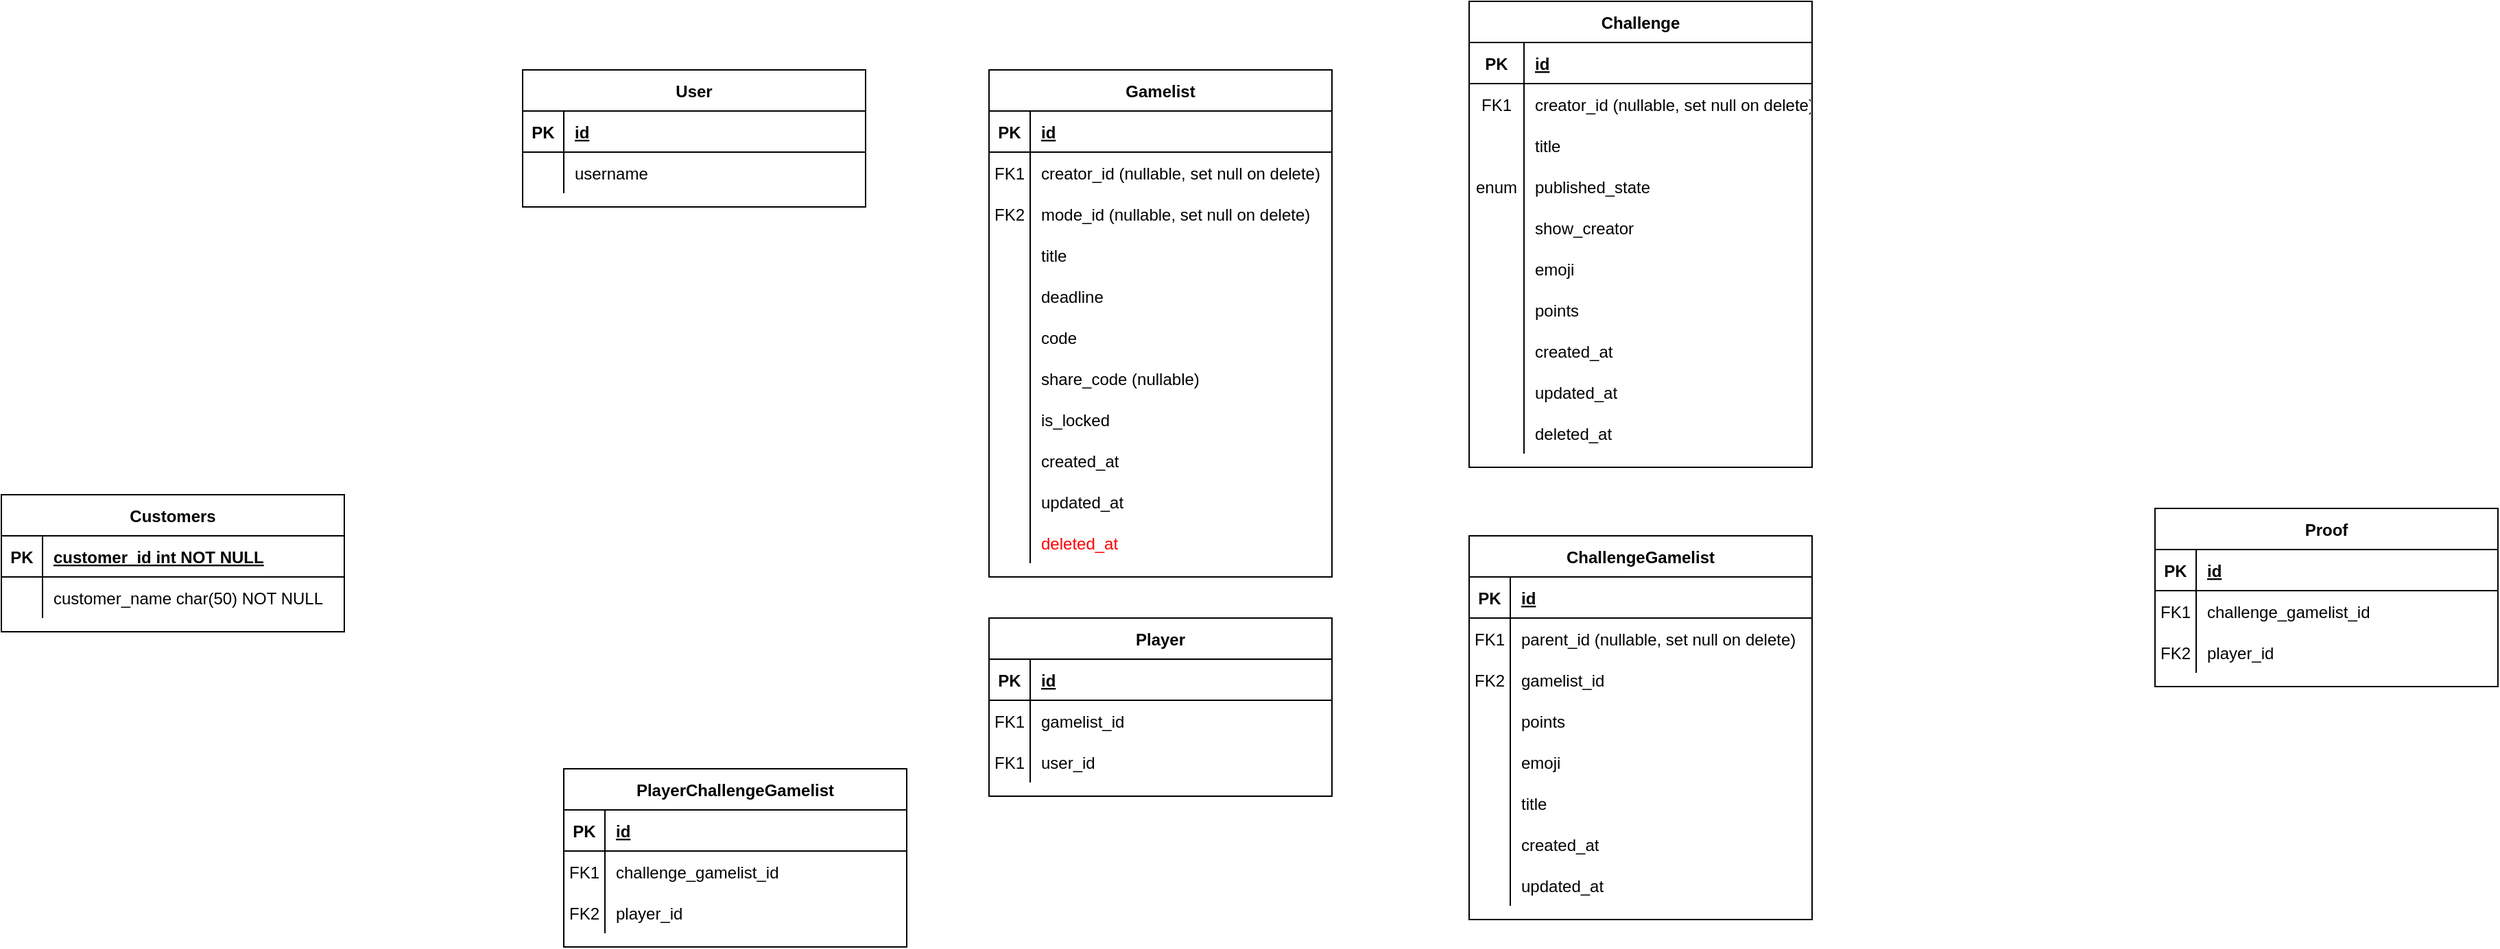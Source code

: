 <mxfile version="15.8.8" type="github">
  <diagram id="R2lEEEUBdFMjLlhIrx00" name="Page-1">
    <mxGraphModel dx="1188" dy="1768" grid="1" gridSize="10" guides="1" tooltips="1" connect="1" arrows="1" fold="1" page="1" pageScale="1" pageWidth="850" pageHeight="1100" math="0" shadow="0" extFonts="Permanent Marker^https://fonts.googleapis.com/css?family=Permanent+Marker">
      <root>
        <mxCell id="0" />
        <mxCell id="1" parent="0" />
        <mxCell id="C-vyLk0tnHw3VtMMgP7b-23" value="Customers" style="shape=table;startSize=30;container=1;collapsible=1;childLayout=tableLayout;fixedRows=1;rowLines=0;fontStyle=1;align=center;resizeLast=1;" parent="1" vertex="1">
          <mxGeometry x="120" y="120" width="250" height="100" as="geometry" />
        </mxCell>
        <mxCell id="C-vyLk0tnHw3VtMMgP7b-24" value="" style="shape=partialRectangle;collapsible=0;dropTarget=0;pointerEvents=0;fillColor=none;points=[[0,0.5],[1,0.5]];portConstraint=eastwest;top=0;left=0;right=0;bottom=1;" parent="C-vyLk0tnHw3VtMMgP7b-23" vertex="1">
          <mxGeometry y="30" width="250" height="30" as="geometry" />
        </mxCell>
        <mxCell id="C-vyLk0tnHw3VtMMgP7b-25" value="PK" style="shape=partialRectangle;overflow=hidden;connectable=0;fillColor=none;top=0;left=0;bottom=0;right=0;fontStyle=1;" parent="C-vyLk0tnHw3VtMMgP7b-24" vertex="1">
          <mxGeometry width="30" height="30" as="geometry" />
        </mxCell>
        <mxCell id="C-vyLk0tnHw3VtMMgP7b-26" value="customer_id int NOT NULL " style="shape=partialRectangle;overflow=hidden;connectable=0;fillColor=none;top=0;left=0;bottom=0;right=0;align=left;spacingLeft=6;fontStyle=5;" parent="C-vyLk0tnHw3VtMMgP7b-24" vertex="1">
          <mxGeometry x="30" width="220" height="30" as="geometry" />
        </mxCell>
        <mxCell id="C-vyLk0tnHw3VtMMgP7b-27" value="" style="shape=partialRectangle;collapsible=0;dropTarget=0;pointerEvents=0;fillColor=none;points=[[0,0.5],[1,0.5]];portConstraint=eastwest;top=0;left=0;right=0;bottom=0;" parent="C-vyLk0tnHw3VtMMgP7b-23" vertex="1">
          <mxGeometry y="60" width="250" height="30" as="geometry" />
        </mxCell>
        <mxCell id="C-vyLk0tnHw3VtMMgP7b-28" value="" style="shape=partialRectangle;overflow=hidden;connectable=0;fillColor=none;top=0;left=0;bottom=0;right=0;" parent="C-vyLk0tnHw3VtMMgP7b-27" vertex="1">
          <mxGeometry width="30" height="30" as="geometry" />
        </mxCell>
        <mxCell id="C-vyLk0tnHw3VtMMgP7b-29" value="customer_name char(50) NOT NULL" style="shape=partialRectangle;overflow=hidden;connectable=0;fillColor=none;top=0;left=0;bottom=0;right=0;align=left;spacingLeft=6;" parent="C-vyLk0tnHw3VtMMgP7b-27" vertex="1">
          <mxGeometry x="30" width="220" height="30" as="geometry" />
        </mxCell>
        <mxCell id="7ugYSr-yB4qxiZ8GTl9r-1" value="User" style="shape=table;startSize=30;container=1;collapsible=1;childLayout=tableLayout;fixedRows=1;rowLines=0;fontStyle=1;align=center;resizeLast=1;" parent="1" vertex="1">
          <mxGeometry x="500" y="-190" width="250" height="100" as="geometry">
            <mxRectangle x="450" y="120" width="70" height="30" as="alternateBounds" />
          </mxGeometry>
        </mxCell>
        <mxCell id="7ugYSr-yB4qxiZ8GTl9r-2" value="" style="shape=partialRectangle;collapsible=0;dropTarget=0;pointerEvents=0;fillColor=none;points=[[0,0.5],[1,0.5]];portConstraint=eastwest;top=0;left=0;right=0;bottom=1;" parent="7ugYSr-yB4qxiZ8GTl9r-1" vertex="1">
          <mxGeometry y="30" width="250" height="30" as="geometry" />
        </mxCell>
        <mxCell id="7ugYSr-yB4qxiZ8GTl9r-3" value="PK" style="shape=partialRectangle;overflow=hidden;connectable=0;fillColor=none;top=0;left=0;bottom=0;right=0;fontStyle=1;" parent="7ugYSr-yB4qxiZ8GTl9r-2" vertex="1">
          <mxGeometry width="30" height="30" as="geometry">
            <mxRectangle width="30" height="30" as="alternateBounds" />
          </mxGeometry>
        </mxCell>
        <mxCell id="7ugYSr-yB4qxiZ8GTl9r-4" value="id" style="shape=partialRectangle;overflow=hidden;connectable=0;fillColor=none;top=0;left=0;bottom=0;right=0;align=left;spacingLeft=6;fontStyle=5;" parent="7ugYSr-yB4qxiZ8GTl9r-2" vertex="1">
          <mxGeometry x="30" width="220" height="30" as="geometry">
            <mxRectangle width="220" height="30" as="alternateBounds" />
          </mxGeometry>
        </mxCell>
        <mxCell id="7ugYSr-yB4qxiZ8GTl9r-8" value="" style="shape=partialRectangle;collapsible=0;dropTarget=0;pointerEvents=0;fillColor=none;points=[[0,0.5],[1,0.5]];portConstraint=eastwest;top=0;left=0;right=0;bottom=0;" parent="7ugYSr-yB4qxiZ8GTl9r-1" vertex="1">
          <mxGeometry y="60" width="250" height="30" as="geometry" />
        </mxCell>
        <mxCell id="7ugYSr-yB4qxiZ8GTl9r-9" value="" style="shape=partialRectangle;overflow=hidden;connectable=0;fillColor=none;top=0;left=0;bottom=0;right=0;" parent="7ugYSr-yB4qxiZ8GTl9r-8" vertex="1">
          <mxGeometry width="30" height="30" as="geometry">
            <mxRectangle width="30" height="30" as="alternateBounds" />
          </mxGeometry>
        </mxCell>
        <mxCell id="7ugYSr-yB4qxiZ8GTl9r-10" value="username" style="shape=partialRectangle;overflow=hidden;connectable=0;fillColor=none;top=0;left=0;bottom=0;right=0;align=left;spacingLeft=6;" parent="7ugYSr-yB4qxiZ8GTl9r-8" vertex="1">
          <mxGeometry x="30" width="220" height="30" as="geometry">
            <mxRectangle width="220" height="30" as="alternateBounds" />
          </mxGeometry>
        </mxCell>
        <mxCell id="7ugYSr-yB4qxiZ8GTl9r-22" value="Gamelist" style="shape=table;startSize=30;container=1;collapsible=1;childLayout=tableLayout;fixedRows=1;rowLines=0;fontStyle=1;align=center;resizeLast=1;" parent="1" vertex="1">
          <mxGeometry x="840" y="-190" width="250" height="370" as="geometry">
            <mxRectangle x="450" y="120" width="70" height="30" as="alternateBounds" />
          </mxGeometry>
        </mxCell>
        <mxCell id="7ugYSr-yB4qxiZ8GTl9r-23" value="" style="shape=partialRectangle;collapsible=0;dropTarget=0;pointerEvents=0;fillColor=none;points=[[0,0.5],[1,0.5]];portConstraint=eastwest;top=0;left=0;right=0;bottom=1;" parent="7ugYSr-yB4qxiZ8GTl9r-22" vertex="1">
          <mxGeometry y="30" width="250" height="30" as="geometry" />
        </mxCell>
        <mxCell id="7ugYSr-yB4qxiZ8GTl9r-24" value="PK" style="shape=partialRectangle;overflow=hidden;connectable=0;fillColor=none;top=0;left=0;bottom=0;right=0;fontStyle=1;" parent="7ugYSr-yB4qxiZ8GTl9r-23" vertex="1">
          <mxGeometry width="30" height="30" as="geometry">
            <mxRectangle width="30" height="30" as="alternateBounds" />
          </mxGeometry>
        </mxCell>
        <mxCell id="7ugYSr-yB4qxiZ8GTl9r-25" value="id" style="shape=partialRectangle;overflow=hidden;connectable=0;fillColor=none;top=0;left=0;bottom=0;right=0;align=left;spacingLeft=6;fontStyle=5;" parent="7ugYSr-yB4qxiZ8GTl9r-23" vertex="1">
          <mxGeometry x="30" width="220" height="30" as="geometry">
            <mxRectangle width="220" height="30" as="alternateBounds" />
          </mxGeometry>
        </mxCell>
        <mxCell id="7ugYSr-yB4qxiZ8GTl9r-26" value="" style="shape=partialRectangle;collapsible=0;dropTarget=0;pointerEvents=0;fillColor=none;points=[[0,0.5],[1,0.5]];portConstraint=eastwest;top=0;left=0;right=0;bottom=0;" parent="7ugYSr-yB4qxiZ8GTl9r-22" vertex="1">
          <mxGeometry y="60" width="250" height="30" as="geometry" />
        </mxCell>
        <mxCell id="7ugYSr-yB4qxiZ8GTl9r-27" value="FK1" style="shape=partialRectangle;overflow=hidden;connectable=0;fillColor=none;top=0;left=0;bottom=0;right=0;" parent="7ugYSr-yB4qxiZ8GTl9r-26" vertex="1">
          <mxGeometry width="30" height="30" as="geometry">
            <mxRectangle width="30" height="30" as="alternateBounds" />
          </mxGeometry>
        </mxCell>
        <mxCell id="7ugYSr-yB4qxiZ8GTl9r-28" value="creator_id (nullable, set null on delete)" style="shape=partialRectangle;overflow=hidden;connectable=0;fillColor=none;top=0;left=0;bottom=0;right=0;align=left;spacingLeft=6;" parent="7ugYSr-yB4qxiZ8GTl9r-26" vertex="1">
          <mxGeometry x="30" width="220" height="30" as="geometry">
            <mxRectangle width="220" height="30" as="alternateBounds" />
          </mxGeometry>
        </mxCell>
        <mxCell id="GcVf5PSaUhdyvAQDjVBE-1" value="" style="shape=partialRectangle;collapsible=0;dropTarget=0;pointerEvents=0;fillColor=none;points=[[0,0.5],[1,0.5]];portConstraint=eastwest;top=0;left=0;right=0;bottom=0;" parent="7ugYSr-yB4qxiZ8GTl9r-22" vertex="1">
          <mxGeometry y="90" width="250" height="30" as="geometry" />
        </mxCell>
        <mxCell id="GcVf5PSaUhdyvAQDjVBE-2" value="FK2" style="shape=partialRectangle;overflow=hidden;connectable=0;fillColor=none;top=0;left=0;bottom=0;right=0;" parent="GcVf5PSaUhdyvAQDjVBE-1" vertex="1">
          <mxGeometry width="30" height="30" as="geometry">
            <mxRectangle width="30" height="30" as="alternateBounds" />
          </mxGeometry>
        </mxCell>
        <mxCell id="GcVf5PSaUhdyvAQDjVBE-3" value="mode_id (nullable, set null on delete)" style="shape=partialRectangle;overflow=hidden;connectable=0;fillColor=none;top=0;left=0;bottom=0;right=0;align=left;spacingLeft=6;" parent="GcVf5PSaUhdyvAQDjVBE-1" vertex="1">
          <mxGeometry x="30" width="220" height="30" as="geometry">
            <mxRectangle width="220" height="30" as="alternateBounds" />
          </mxGeometry>
        </mxCell>
        <mxCell id="GcVf5PSaUhdyvAQDjVBE-4" value="" style="shape=partialRectangle;collapsible=0;dropTarget=0;pointerEvents=0;fillColor=none;points=[[0,0.5],[1,0.5]];portConstraint=eastwest;top=0;left=0;right=0;bottom=0;" parent="7ugYSr-yB4qxiZ8GTl9r-22" vertex="1">
          <mxGeometry y="120" width="250" height="30" as="geometry" />
        </mxCell>
        <mxCell id="GcVf5PSaUhdyvAQDjVBE-5" value="" style="shape=partialRectangle;overflow=hidden;connectable=0;fillColor=none;top=0;left=0;bottom=0;right=0;" parent="GcVf5PSaUhdyvAQDjVBE-4" vertex="1">
          <mxGeometry width="30" height="30" as="geometry">
            <mxRectangle width="30" height="30" as="alternateBounds" />
          </mxGeometry>
        </mxCell>
        <mxCell id="GcVf5PSaUhdyvAQDjVBE-6" value="title" style="shape=partialRectangle;overflow=hidden;connectable=0;fillColor=none;top=0;left=0;bottom=0;right=0;align=left;spacingLeft=6;" parent="GcVf5PSaUhdyvAQDjVBE-4" vertex="1">
          <mxGeometry x="30" width="220" height="30" as="geometry">
            <mxRectangle width="220" height="30" as="alternateBounds" />
          </mxGeometry>
        </mxCell>
        <mxCell id="GcVf5PSaUhdyvAQDjVBE-7" value="" style="shape=partialRectangle;collapsible=0;dropTarget=0;pointerEvents=0;fillColor=none;points=[[0,0.5],[1,0.5]];portConstraint=eastwest;top=0;left=0;right=0;bottom=0;" parent="7ugYSr-yB4qxiZ8GTl9r-22" vertex="1">
          <mxGeometry y="150" width="250" height="30" as="geometry" />
        </mxCell>
        <mxCell id="GcVf5PSaUhdyvAQDjVBE-8" value="" style="shape=partialRectangle;overflow=hidden;connectable=0;fillColor=none;top=0;left=0;bottom=0;right=0;" parent="GcVf5PSaUhdyvAQDjVBE-7" vertex="1">
          <mxGeometry width="30" height="30" as="geometry">
            <mxRectangle width="30" height="30" as="alternateBounds" />
          </mxGeometry>
        </mxCell>
        <mxCell id="GcVf5PSaUhdyvAQDjVBE-9" value="deadline" style="shape=partialRectangle;overflow=hidden;connectable=0;fillColor=none;top=0;left=0;bottom=0;right=0;align=left;spacingLeft=6;" parent="GcVf5PSaUhdyvAQDjVBE-7" vertex="1">
          <mxGeometry x="30" width="220" height="30" as="geometry">
            <mxRectangle width="220" height="30" as="alternateBounds" />
          </mxGeometry>
        </mxCell>
        <mxCell id="GcVf5PSaUhdyvAQDjVBE-10" value="" style="shape=partialRectangle;collapsible=0;dropTarget=0;pointerEvents=0;fillColor=none;points=[[0,0.5],[1,0.5]];portConstraint=eastwest;top=0;left=0;right=0;bottom=0;" parent="7ugYSr-yB4qxiZ8GTl9r-22" vertex="1">
          <mxGeometry y="180" width="250" height="30" as="geometry" />
        </mxCell>
        <mxCell id="GcVf5PSaUhdyvAQDjVBE-11" value="" style="shape=partialRectangle;overflow=hidden;connectable=0;fillColor=none;top=0;left=0;bottom=0;right=0;" parent="GcVf5PSaUhdyvAQDjVBE-10" vertex="1">
          <mxGeometry width="30" height="30" as="geometry">
            <mxRectangle width="30" height="30" as="alternateBounds" />
          </mxGeometry>
        </mxCell>
        <mxCell id="GcVf5PSaUhdyvAQDjVBE-12" value="code" style="shape=partialRectangle;overflow=hidden;connectable=0;fillColor=none;top=0;left=0;bottom=0;right=0;align=left;spacingLeft=6;" parent="GcVf5PSaUhdyvAQDjVBE-10" vertex="1">
          <mxGeometry x="30" width="220" height="30" as="geometry">
            <mxRectangle width="220" height="30" as="alternateBounds" />
          </mxGeometry>
        </mxCell>
        <mxCell id="GcVf5PSaUhdyvAQDjVBE-13" value="" style="shape=partialRectangle;collapsible=0;dropTarget=0;pointerEvents=0;fillColor=none;points=[[0,0.5],[1,0.5]];portConstraint=eastwest;top=0;left=0;right=0;bottom=0;" parent="7ugYSr-yB4qxiZ8GTl9r-22" vertex="1">
          <mxGeometry y="210" width="250" height="30" as="geometry" />
        </mxCell>
        <mxCell id="GcVf5PSaUhdyvAQDjVBE-14" value="" style="shape=partialRectangle;overflow=hidden;connectable=0;fillColor=none;top=0;left=0;bottom=0;right=0;" parent="GcVf5PSaUhdyvAQDjVBE-13" vertex="1">
          <mxGeometry width="30" height="30" as="geometry">
            <mxRectangle width="30" height="30" as="alternateBounds" />
          </mxGeometry>
        </mxCell>
        <mxCell id="GcVf5PSaUhdyvAQDjVBE-15" value="share_code (nullable)" style="shape=partialRectangle;overflow=hidden;connectable=0;fillColor=none;top=0;left=0;bottom=0;right=0;align=left;spacingLeft=6;" parent="GcVf5PSaUhdyvAQDjVBE-13" vertex="1">
          <mxGeometry x="30" width="220" height="30" as="geometry">
            <mxRectangle width="220" height="30" as="alternateBounds" />
          </mxGeometry>
        </mxCell>
        <mxCell id="GcVf5PSaUhdyvAQDjVBE-16" value="" style="shape=partialRectangle;collapsible=0;dropTarget=0;pointerEvents=0;fillColor=none;points=[[0,0.5],[1,0.5]];portConstraint=eastwest;top=0;left=0;right=0;bottom=0;" parent="7ugYSr-yB4qxiZ8GTl9r-22" vertex="1">
          <mxGeometry y="240" width="250" height="30" as="geometry" />
        </mxCell>
        <mxCell id="GcVf5PSaUhdyvAQDjVBE-17" value="" style="shape=partialRectangle;overflow=hidden;connectable=0;fillColor=none;top=0;left=0;bottom=0;right=0;" parent="GcVf5PSaUhdyvAQDjVBE-16" vertex="1">
          <mxGeometry width="30" height="30" as="geometry">
            <mxRectangle width="30" height="30" as="alternateBounds" />
          </mxGeometry>
        </mxCell>
        <mxCell id="GcVf5PSaUhdyvAQDjVBE-18" value="is_locked" style="shape=partialRectangle;overflow=hidden;connectable=0;fillColor=none;top=0;left=0;bottom=0;right=0;align=left;spacingLeft=6;" parent="GcVf5PSaUhdyvAQDjVBE-16" vertex="1">
          <mxGeometry x="30" width="220" height="30" as="geometry">
            <mxRectangle width="220" height="30" as="alternateBounds" />
          </mxGeometry>
        </mxCell>
        <mxCell id="GcVf5PSaUhdyvAQDjVBE-19" value="" style="shape=partialRectangle;collapsible=0;dropTarget=0;pointerEvents=0;fillColor=none;points=[[0,0.5],[1,0.5]];portConstraint=eastwest;top=0;left=0;right=0;bottom=0;" parent="7ugYSr-yB4qxiZ8GTl9r-22" vertex="1">
          <mxGeometry y="270" width="250" height="30" as="geometry" />
        </mxCell>
        <mxCell id="GcVf5PSaUhdyvAQDjVBE-20" value="" style="shape=partialRectangle;overflow=hidden;connectable=0;fillColor=none;top=0;left=0;bottom=0;right=0;" parent="GcVf5PSaUhdyvAQDjVBE-19" vertex="1">
          <mxGeometry width="30" height="30" as="geometry">
            <mxRectangle width="30" height="30" as="alternateBounds" />
          </mxGeometry>
        </mxCell>
        <mxCell id="GcVf5PSaUhdyvAQDjVBE-21" value="created_at" style="shape=partialRectangle;overflow=hidden;connectable=0;fillColor=none;top=0;left=0;bottom=0;right=0;align=left;spacingLeft=6;" parent="GcVf5PSaUhdyvAQDjVBE-19" vertex="1">
          <mxGeometry x="30" width="220" height="30" as="geometry">
            <mxRectangle width="220" height="30" as="alternateBounds" />
          </mxGeometry>
        </mxCell>
        <mxCell id="GcVf5PSaUhdyvAQDjVBE-22" value="" style="shape=partialRectangle;collapsible=0;dropTarget=0;pointerEvents=0;fillColor=none;points=[[0,0.5],[1,0.5]];portConstraint=eastwest;top=0;left=0;right=0;bottom=0;" parent="7ugYSr-yB4qxiZ8GTl9r-22" vertex="1">
          <mxGeometry y="300" width="250" height="30" as="geometry" />
        </mxCell>
        <mxCell id="GcVf5PSaUhdyvAQDjVBE-23" value="" style="shape=partialRectangle;overflow=hidden;connectable=0;fillColor=none;top=0;left=0;bottom=0;right=0;" parent="GcVf5PSaUhdyvAQDjVBE-22" vertex="1">
          <mxGeometry width="30" height="30" as="geometry">
            <mxRectangle width="30" height="30" as="alternateBounds" />
          </mxGeometry>
        </mxCell>
        <mxCell id="GcVf5PSaUhdyvAQDjVBE-24" value="updated_at" style="shape=partialRectangle;overflow=hidden;connectable=0;fillColor=none;top=0;left=0;bottom=0;right=0;align=left;spacingLeft=6;" parent="GcVf5PSaUhdyvAQDjVBE-22" vertex="1">
          <mxGeometry x="30" width="220" height="30" as="geometry">
            <mxRectangle width="220" height="30" as="alternateBounds" />
          </mxGeometry>
        </mxCell>
        <mxCell id="GcVf5PSaUhdyvAQDjVBE-25" value="" style="shape=partialRectangle;collapsible=0;dropTarget=0;pointerEvents=0;fillColor=none;points=[[0,0.5],[1,0.5]];portConstraint=eastwest;top=0;left=0;right=0;bottom=0;" parent="7ugYSr-yB4qxiZ8GTl9r-22" vertex="1">
          <mxGeometry y="330" width="250" height="30" as="geometry" />
        </mxCell>
        <mxCell id="GcVf5PSaUhdyvAQDjVBE-26" value="" style="shape=partialRectangle;overflow=hidden;connectable=0;fillColor=none;top=0;left=0;bottom=0;right=0;" parent="GcVf5PSaUhdyvAQDjVBE-25" vertex="1">
          <mxGeometry width="30" height="30" as="geometry">
            <mxRectangle width="30" height="30" as="alternateBounds" />
          </mxGeometry>
        </mxCell>
        <mxCell id="GcVf5PSaUhdyvAQDjVBE-27" value="deleted_at" style="shape=partialRectangle;overflow=hidden;connectable=0;fillColor=none;top=0;left=0;bottom=0;right=0;align=left;spacingLeft=6;fontColor=#FF0000;" parent="GcVf5PSaUhdyvAQDjVBE-25" vertex="1">
          <mxGeometry x="30" width="220" height="30" as="geometry">
            <mxRectangle width="220" height="30" as="alternateBounds" />
          </mxGeometry>
        </mxCell>
        <mxCell id="7ugYSr-yB4qxiZ8GTl9r-29" value="Player" style="shape=table;startSize=30;container=1;collapsible=1;childLayout=tableLayout;fixedRows=1;rowLines=0;fontStyle=1;align=center;resizeLast=1;" parent="1" vertex="1">
          <mxGeometry x="840" y="210" width="250" height="130" as="geometry">
            <mxRectangle x="450" y="120" width="70" height="30" as="alternateBounds" />
          </mxGeometry>
        </mxCell>
        <mxCell id="7ugYSr-yB4qxiZ8GTl9r-30" value="" style="shape=partialRectangle;collapsible=0;dropTarget=0;pointerEvents=0;fillColor=none;points=[[0,0.5],[1,0.5]];portConstraint=eastwest;top=0;left=0;right=0;bottom=1;" parent="7ugYSr-yB4qxiZ8GTl9r-29" vertex="1">
          <mxGeometry y="30" width="250" height="30" as="geometry" />
        </mxCell>
        <mxCell id="7ugYSr-yB4qxiZ8GTl9r-31" value="PK" style="shape=partialRectangle;overflow=hidden;connectable=0;fillColor=none;top=0;left=0;bottom=0;right=0;fontStyle=1;" parent="7ugYSr-yB4qxiZ8GTl9r-30" vertex="1">
          <mxGeometry width="30" height="30" as="geometry">
            <mxRectangle width="30" height="30" as="alternateBounds" />
          </mxGeometry>
        </mxCell>
        <mxCell id="7ugYSr-yB4qxiZ8GTl9r-32" value="id" style="shape=partialRectangle;overflow=hidden;connectable=0;fillColor=none;top=0;left=0;bottom=0;right=0;align=left;spacingLeft=6;fontStyle=5;" parent="7ugYSr-yB4qxiZ8GTl9r-30" vertex="1">
          <mxGeometry x="30" width="220" height="30" as="geometry">
            <mxRectangle width="220" height="30" as="alternateBounds" />
          </mxGeometry>
        </mxCell>
        <mxCell id="7ugYSr-yB4qxiZ8GTl9r-42" value="" style="shape=partialRectangle;collapsible=0;dropTarget=0;pointerEvents=0;fillColor=none;points=[[0,0.5],[1,0.5]];portConstraint=eastwest;top=0;left=0;right=0;bottom=0;" parent="7ugYSr-yB4qxiZ8GTl9r-29" vertex="1">
          <mxGeometry y="60" width="250" height="30" as="geometry" />
        </mxCell>
        <mxCell id="7ugYSr-yB4qxiZ8GTl9r-43" value="FK1" style="shape=partialRectangle;overflow=hidden;connectable=0;fillColor=none;top=0;left=0;bottom=0;right=0;" parent="7ugYSr-yB4qxiZ8GTl9r-42" vertex="1">
          <mxGeometry width="30" height="30" as="geometry">
            <mxRectangle width="30" height="30" as="alternateBounds" />
          </mxGeometry>
        </mxCell>
        <mxCell id="7ugYSr-yB4qxiZ8GTl9r-44" value="gamelist_id" style="shape=partialRectangle;overflow=hidden;connectable=0;fillColor=none;top=0;left=0;bottom=0;right=0;align=left;spacingLeft=6;" parent="7ugYSr-yB4qxiZ8GTl9r-42" vertex="1">
          <mxGeometry x="30" width="220" height="30" as="geometry">
            <mxRectangle width="220" height="30" as="alternateBounds" />
          </mxGeometry>
        </mxCell>
        <mxCell id="7ugYSr-yB4qxiZ8GTl9r-33" value="" style="shape=partialRectangle;collapsible=0;dropTarget=0;pointerEvents=0;fillColor=none;points=[[0,0.5],[1,0.5]];portConstraint=eastwest;top=0;left=0;right=0;bottom=0;" parent="7ugYSr-yB4qxiZ8GTl9r-29" vertex="1">
          <mxGeometry y="90" width="250" height="30" as="geometry" />
        </mxCell>
        <mxCell id="7ugYSr-yB4qxiZ8GTl9r-34" value="FK1" style="shape=partialRectangle;overflow=hidden;connectable=0;fillColor=none;top=0;left=0;bottom=0;right=0;" parent="7ugYSr-yB4qxiZ8GTl9r-33" vertex="1">
          <mxGeometry width="30" height="30" as="geometry">
            <mxRectangle width="30" height="30" as="alternateBounds" />
          </mxGeometry>
        </mxCell>
        <mxCell id="7ugYSr-yB4qxiZ8GTl9r-35" value="user_id" style="shape=partialRectangle;overflow=hidden;connectable=0;fillColor=none;top=0;left=0;bottom=0;right=0;align=left;spacingLeft=6;" parent="7ugYSr-yB4qxiZ8GTl9r-33" vertex="1">
          <mxGeometry x="30" width="220" height="30" as="geometry">
            <mxRectangle width="220" height="30" as="alternateBounds" />
          </mxGeometry>
        </mxCell>
        <mxCell id="7ugYSr-yB4qxiZ8GTl9r-50" value="Challenge" style="shape=table;startSize=30;container=1;collapsible=1;childLayout=tableLayout;fixedRows=1;rowLines=0;fontStyle=1;align=center;resizeLast=1;" parent="1" vertex="1">
          <mxGeometry x="1190" y="-240" width="250" height="340" as="geometry">
            <mxRectangle x="450" y="120" width="70" height="30" as="alternateBounds" />
          </mxGeometry>
        </mxCell>
        <mxCell id="7ugYSr-yB4qxiZ8GTl9r-51" value="" style="shape=partialRectangle;collapsible=0;dropTarget=0;pointerEvents=0;fillColor=none;points=[[0,0.5],[1,0.5]];portConstraint=eastwest;top=0;left=0;right=0;bottom=1;" parent="7ugYSr-yB4qxiZ8GTl9r-50" vertex="1">
          <mxGeometry y="30" width="250" height="30" as="geometry" />
        </mxCell>
        <mxCell id="7ugYSr-yB4qxiZ8GTl9r-52" value="PK" style="shape=partialRectangle;overflow=hidden;connectable=0;fillColor=none;top=0;left=0;bottom=0;right=0;fontStyle=1;" parent="7ugYSr-yB4qxiZ8GTl9r-51" vertex="1">
          <mxGeometry width="40" height="30" as="geometry">
            <mxRectangle width="40" height="30" as="alternateBounds" />
          </mxGeometry>
        </mxCell>
        <mxCell id="7ugYSr-yB4qxiZ8GTl9r-53" value="id" style="shape=partialRectangle;overflow=hidden;connectable=0;fillColor=none;top=0;left=0;bottom=0;right=0;align=left;spacingLeft=6;fontStyle=5;" parent="7ugYSr-yB4qxiZ8GTl9r-51" vertex="1">
          <mxGeometry x="40" width="210" height="30" as="geometry">
            <mxRectangle width="210" height="30" as="alternateBounds" />
          </mxGeometry>
        </mxCell>
        <mxCell id="7ugYSr-yB4qxiZ8GTl9r-57" value="" style="shape=partialRectangle;collapsible=0;dropTarget=0;pointerEvents=0;fillColor=none;points=[[0,0.5],[1,0.5]];portConstraint=eastwest;top=0;left=0;right=0;bottom=0;" parent="7ugYSr-yB4qxiZ8GTl9r-50" vertex="1">
          <mxGeometry y="60" width="250" height="30" as="geometry" />
        </mxCell>
        <mxCell id="7ugYSr-yB4qxiZ8GTl9r-58" value="FK1" style="shape=partialRectangle;overflow=hidden;connectable=0;fillColor=none;top=0;left=0;bottom=0;right=0;" parent="7ugYSr-yB4qxiZ8GTl9r-57" vertex="1">
          <mxGeometry width="40" height="30" as="geometry">
            <mxRectangle width="40" height="30" as="alternateBounds" />
          </mxGeometry>
        </mxCell>
        <mxCell id="7ugYSr-yB4qxiZ8GTl9r-59" value="creator_id (nullable, set null on delete)" style="shape=partialRectangle;overflow=hidden;connectable=0;fillColor=none;top=0;left=0;bottom=0;right=0;align=left;spacingLeft=6;" parent="7ugYSr-yB4qxiZ8GTl9r-57" vertex="1">
          <mxGeometry x="40" width="210" height="30" as="geometry">
            <mxRectangle width="210" height="30" as="alternateBounds" />
          </mxGeometry>
        </mxCell>
        <mxCell id="e6Uy5I-xgQYXc0s390OT-3" value="" style="shape=partialRectangle;collapsible=0;dropTarget=0;pointerEvents=0;fillColor=none;points=[[0,0.5],[1,0.5]];portConstraint=eastwest;top=0;left=0;right=0;bottom=0;" vertex="1" parent="7ugYSr-yB4qxiZ8GTl9r-50">
          <mxGeometry y="90" width="250" height="30" as="geometry" />
        </mxCell>
        <mxCell id="e6Uy5I-xgQYXc0s390OT-4" value="" style="shape=partialRectangle;overflow=hidden;connectable=0;fillColor=none;top=0;left=0;bottom=0;right=0;" vertex="1" parent="e6Uy5I-xgQYXc0s390OT-3">
          <mxGeometry width="40" height="30" as="geometry">
            <mxRectangle width="40" height="30" as="alternateBounds" />
          </mxGeometry>
        </mxCell>
        <mxCell id="e6Uy5I-xgQYXc0s390OT-5" value="title" style="shape=partialRectangle;overflow=hidden;connectable=0;fillColor=none;top=0;left=0;bottom=0;right=0;align=left;spacingLeft=6;" vertex="1" parent="e6Uy5I-xgQYXc0s390OT-3">
          <mxGeometry x="40" width="210" height="30" as="geometry">
            <mxRectangle width="210" height="30" as="alternateBounds" />
          </mxGeometry>
        </mxCell>
        <mxCell id="e6Uy5I-xgQYXc0s390OT-7" value="" style="shape=partialRectangle;collapsible=0;dropTarget=0;pointerEvents=0;fillColor=none;points=[[0,0.5],[1,0.5]];portConstraint=eastwest;top=0;left=0;right=0;bottom=0;" vertex="1" parent="7ugYSr-yB4qxiZ8GTl9r-50">
          <mxGeometry y="120" width="250" height="30" as="geometry" />
        </mxCell>
        <mxCell id="e6Uy5I-xgQYXc0s390OT-8" value="enum" style="shape=partialRectangle;overflow=hidden;connectable=0;fillColor=none;top=0;left=0;bottom=0;right=0;" vertex="1" parent="e6Uy5I-xgQYXc0s390OT-7">
          <mxGeometry width="40" height="30" as="geometry">
            <mxRectangle width="40" height="30" as="alternateBounds" />
          </mxGeometry>
        </mxCell>
        <mxCell id="e6Uy5I-xgQYXc0s390OT-9" value="published_state" style="shape=partialRectangle;overflow=hidden;connectable=0;fillColor=none;top=0;left=0;bottom=0;right=0;align=left;spacingLeft=6;" vertex="1" parent="e6Uy5I-xgQYXc0s390OT-7">
          <mxGeometry x="40" width="210" height="30" as="geometry">
            <mxRectangle width="210" height="30" as="alternateBounds" />
          </mxGeometry>
        </mxCell>
        <mxCell id="e6Uy5I-xgQYXc0s390OT-10" value="" style="shape=partialRectangle;collapsible=0;dropTarget=0;pointerEvents=0;fillColor=none;points=[[0,0.5],[1,0.5]];portConstraint=eastwest;top=0;left=0;right=0;bottom=0;" vertex="1" parent="7ugYSr-yB4qxiZ8GTl9r-50">
          <mxGeometry y="150" width="250" height="30" as="geometry" />
        </mxCell>
        <mxCell id="e6Uy5I-xgQYXc0s390OT-11" value="" style="shape=partialRectangle;overflow=hidden;connectable=0;fillColor=none;top=0;left=0;bottom=0;right=0;" vertex="1" parent="e6Uy5I-xgQYXc0s390OT-10">
          <mxGeometry width="40" height="30" as="geometry">
            <mxRectangle width="40" height="30" as="alternateBounds" />
          </mxGeometry>
        </mxCell>
        <mxCell id="e6Uy5I-xgQYXc0s390OT-12" value="show_creator" style="shape=partialRectangle;overflow=hidden;connectable=0;fillColor=none;top=0;left=0;bottom=0;right=0;align=left;spacingLeft=6;" vertex="1" parent="e6Uy5I-xgQYXc0s390OT-10">
          <mxGeometry x="40" width="210" height="30" as="geometry">
            <mxRectangle width="210" height="30" as="alternateBounds" />
          </mxGeometry>
        </mxCell>
        <mxCell id="e6Uy5I-xgQYXc0s390OT-13" value="" style="shape=partialRectangle;collapsible=0;dropTarget=0;pointerEvents=0;fillColor=none;points=[[0,0.5],[1,0.5]];portConstraint=eastwest;top=0;left=0;right=0;bottom=0;" vertex="1" parent="7ugYSr-yB4qxiZ8GTl9r-50">
          <mxGeometry y="180" width="250" height="30" as="geometry" />
        </mxCell>
        <mxCell id="e6Uy5I-xgQYXc0s390OT-14" value="" style="shape=partialRectangle;overflow=hidden;connectable=0;fillColor=none;top=0;left=0;bottom=0;right=0;" vertex="1" parent="e6Uy5I-xgQYXc0s390OT-13">
          <mxGeometry width="40" height="30" as="geometry">
            <mxRectangle width="40" height="30" as="alternateBounds" />
          </mxGeometry>
        </mxCell>
        <mxCell id="e6Uy5I-xgQYXc0s390OT-15" value="emoji" style="shape=partialRectangle;overflow=hidden;connectable=0;fillColor=none;top=0;left=0;bottom=0;right=0;align=left;spacingLeft=6;" vertex="1" parent="e6Uy5I-xgQYXc0s390OT-13">
          <mxGeometry x="40" width="210" height="30" as="geometry">
            <mxRectangle width="210" height="30" as="alternateBounds" />
          </mxGeometry>
        </mxCell>
        <mxCell id="e6Uy5I-xgQYXc0s390OT-16" value="" style="shape=partialRectangle;collapsible=0;dropTarget=0;pointerEvents=0;fillColor=none;points=[[0,0.5],[1,0.5]];portConstraint=eastwest;top=0;left=0;right=0;bottom=0;" vertex="1" parent="7ugYSr-yB4qxiZ8GTl9r-50">
          <mxGeometry y="210" width="250" height="30" as="geometry" />
        </mxCell>
        <mxCell id="e6Uy5I-xgQYXc0s390OT-17" value="" style="shape=partialRectangle;overflow=hidden;connectable=0;fillColor=none;top=0;left=0;bottom=0;right=0;" vertex="1" parent="e6Uy5I-xgQYXc0s390OT-16">
          <mxGeometry width="40" height="30" as="geometry">
            <mxRectangle width="40" height="30" as="alternateBounds" />
          </mxGeometry>
        </mxCell>
        <mxCell id="e6Uy5I-xgQYXc0s390OT-18" value="points" style="shape=partialRectangle;overflow=hidden;connectable=0;fillColor=none;top=0;left=0;bottom=0;right=0;align=left;spacingLeft=6;" vertex="1" parent="e6Uy5I-xgQYXc0s390OT-16">
          <mxGeometry x="40" width="210" height="30" as="geometry">
            <mxRectangle width="210" height="30" as="alternateBounds" />
          </mxGeometry>
        </mxCell>
        <mxCell id="e6Uy5I-xgQYXc0s390OT-19" value="" style="shape=partialRectangle;collapsible=0;dropTarget=0;pointerEvents=0;fillColor=none;points=[[0,0.5],[1,0.5]];portConstraint=eastwest;top=0;left=0;right=0;bottom=0;" vertex="1" parent="7ugYSr-yB4qxiZ8GTl9r-50">
          <mxGeometry y="240" width="250" height="30" as="geometry" />
        </mxCell>
        <mxCell id="e6Uy5I-xgQYXc0s390OT-20" value="" style="shape=partialRectangle;overflow=hidden;connectable=0;fillColor=none;top=0;left=0;bottom=0;right=0;" vertex="1" parent="e6Uy5I-xgQYXc0s390OT-19">
          <mxGeometry width="40" height="30" as="geometry">
            <mxRectangle width="40" height="30" as="alternateBounds" />
          </mxGeometry>
        </mxCell>
        <mxCell id="e6Uy5I-xgQYXc0s390OT-21" value="created_at" style="shape=partialRectangle;overflow=hidden;connectable=0;fillColor=none;top=0;left=0;bottom=0;right=0;align=left;spacingLeft=6;" vertex="1" parent="e6Uy5I-xgQYXc0s390OT-19">
          <mxGeometry x="40" width="210" height="30" as="geometry">
            <mxRectangle width="210" height="30" as="alternateBounds" />
          </mxGeometry>
        </mxCell>
        <mxCell id="e6Uy5I-xgQYXc0s390OT-22" value="" style="shape=partialRectangle;collapsible=0;dropTarget=0;pointerEvents=0;fillColor=none;points=[[0,0.5],[1,0.5]];portConstraint=eastwest;top=0;left=0;right=0;bottom=0;" vertex="1" parent="7ugYSr-yB4qxiZ8GTl9r-50">
          <mxGeometry y="270" width="250" height="30" as="geometry" />
        </mxCell>
        <mxCell id="e6Uy5I-xgQYXc0s390OT-23" value="" style="shape=partialRectangle;overflow=hidden;connectable=0;fillColor=none;top=0;left=0;bottom=0;right=0;" vertex="1" parent="e6Uy5I-xgQYXc0s390OT-22">
          <mxGeometry width="40" height="30" as="geometry">
            <mxRectangle width="40" height="30" as="alternateBounds" />
          </mxGeometry>
        </mxCell>
        <mxCell id="e6Uy5I-xgQYXc0s390OT-24" value="updated_at" style="shape=partialRectangle;overflow=hidden;connectable=0;fillColor=none;top=0;left=0;bottom=0;right=0;align=left;spacingLeft=6;" vertex="1" parent="e6Uy5I-xgQYXc0s390OT-22">
          <mxGeometry x="40" width="210" height="30" as="geometry">
            <mxRectangle width="210" height="30" as="alternateBounds" />
          </mxGeometry>
        </mxCell>
        <mxCell id="e6Uy5I-xgQYXc0s390OT-25" value="" style="shape=partialRectangle;collapsible=0;dropTarget=0;pointerEvents=0;fillColor=none;points=[[0,0.5],[1,0.5]];portConstraint=eastwest;top=0;left=0;right=0;bottom=0;" vertex="1" parent="7ugYSr-yB4qxiZ8GTl9r-50">
          <mxGeometry y="300" width="250" height="30" as="geometry" />
        </mxCell>
        <mxCell id="e6Uy5I-xgQYXc0s390OT-26" value="" style="shape=partialRectangle;overflow=hidden;connectable=0;fillColor=none;top=0;left=0;bottom=0;right=0;" vertex="1" parent="e6Uy5I-xgQYXc0s390OT-25">
          <mxGeometry width="40" height="30" as="geometry">
            <mxRectangle width="40" height="30" as="alternateBounds" />
          </mxGeometry>
        </mxCell>
        <mxCell id="e6Uy5I-xgQYXc0s390OT-27" value="deleted_at" style="shape=partialRectangle;overflow=hidden;connectable=0;fillColor=none;top=0;left=0;bottom=0;right=0;align=left;spacingLeft=6;" vertex="1" parent="e6Uy5I-xgQYXc0s390OT-25">
          <mxGeometry x="40" width="210" height="30" as="geometry">
            <mxRectangle width="210" height="30" as="alternateBounds" />
          </mxGeometry>
        </mxCell>
        <mxCell id="7ugYSr-yB4qxiZ8GTl9r-60" value="ChallengeGamelist" style="shape=table;startSize=30;container=1;collapsible=1;childLayout=tableLayout;fixedRows=1;rowLines=0;fontStyle=1;align=center;resizeLast=1;" parent="1" vertex="1">
          <mxGeometry x="1190" y="150" width="250" height="280" as="geometry">
            <mxRectangle x="1360" y="10" width="70" height="30" as="alternateBounds" />
          </mxGeometry>
        </mxCell>
        <mxCell id="7ugYSr-yB4qxiZ8GTl9r-61" value="" style="shape=partialRectangle;collapsible=0;dropTarget=0;pointerEvents=0;fillColor=none;points=[[0,0.5],[1,0.5]];portConstraint=eastwest;top=0;left=0;right=0;bottom=1;" parent="7ugYSr-yB4qxiZ8GTl9r-60" vertex="1">
          <mxGeometry y="30" width="250" height="30" as="geometry" />
        </mxCell>
        <mxCell id="7ugYSr-yB4qxiZ8GTl9r-62" value="PK" style="shape=partialRectangle;overflow=hidden;connectable=0;fillColor=none;top=0;left=0;bottom=0;right=0;fontStyle=1;" parent="7ugYSr-yB4qxiZ8GTl9r-61" vertex="1">
          <mxGeometry width="30" height="30" as="geometry">
            <mxRectangle width="30" height="30" as="alternateBounds" />
          </mxGeometry>
        </mxCell>
        <mxCell id="7ugYSr-yB4qxiZ8GTl9r-63" value="id" style="shape=partialRectangle;overflow=hidden;connectable=0;fillColor=none;top=0;left=0;bottom=0;right=0;align=left;spacingLeft=6;fontStyle=5;" parent="7ugYSr-yB4qxiZ8GTl9r-61" vertex="1">
          <mxGeometry x="30" width="220" height="30" as="geometry">
            <mxRectangle width="220" height="30" as="alternateBounds" />
          </mxGeometry>
        </mxCell>
        <mxCell id="7ugYSr-yB4qxiZ8GTl9r-67" value="" style="shape=partialRectangle;collapsible=0;dropTarget=0;pointerEvents=0;fillColor=none;points=[[0,0.5],[1,0.5]];portConstraint=eastwest;top=0;left=0;right=0;bottom=0;" parent="7ugYSr-yB4qxiZ8GTl9r-60" vertex="1">
          <mxGeometry y="60" width="250" height="30" as="geometry" />
        </mxCell>
        <mxCell id="7ugYSr-yB4qxiZ8GTl9r-68" value="FK1" style="shape=partialRectangle;overflow=hidden;connectable=0;fillColor=none;top=0;left=0;bottom=0;right=0;" parent="7ugYSr-yB4qxiZ8GTl9r-67" vertex="1">
          <mxGeometry width="30" height="30" as="geometry">
            <mxRectangle width="30" height="30" as="alternateBounds" />
          </mxGeometry>
        </mxCell>
        <mxCell id="7ugYSr-yB4qxiZ8GTl9r-69" value="parent_id (nullable, set null on delete)" style="shape=partialRectangle;overflow=hidden;connectable=0;fillColor=none;top=0;left=0;bottom=0;right=0;align=left;spacingLeft=6;" parent="7ugYSr-yB4qxiZ8GTl9r-67" vertex="1">
          <mxGeometry x="30" width="220" height="30" as="geometry">
            <mxRectangle width="220" height="30" as="alternateBounds" />
          </mxGeometry>
        </mxCell>
        <mxCell id="e6Uy5I-xgQYXc0s390OT-28" value="" style="shape=partialRectangle;collapsible=0;dropTarget=0;pointerEvents=0;fillColor=none;points=[[0,0.5],[1,0.5]];portConstraint=eastwest;top=0;left=0;right=0;bottom=0;" vertex="1" parent="7ugYSr-yB4qxiZ8GTl9r-60">
          <mxGeometry y="90" width="250" height="30" as="geometry" />
        </mxCell>
        <mxCell id="e6Uy5I-xgQYXc0s390OT-29" value="FK2" style="shape=partialRectangle;overflow=hidden;connectable=0;fillColor=none;top=0;left=0;bottom=0;right=0;" vertex="1" parent="e6Uy5I-xgQYXc0s390OT-28">
          <mxGeometry width="30" height="30" as="geometry">
            <mxRectangle width="30" height="30" as="alternateBounds" />
          </mxGeometry>
        </mxCell>
        <mxCell id="e6Uy5I-xgQYXc0s390OT-30" value="gamelist_id" style="shape=partialRectangle;overflow=hidden;connectable=0;fillColor=none;top=0;left=0;bottom=0;right=0;align=left;spacingLeft=6;" vertex="1" parent="e6Uy5I-xgQYXc0s390OT-28">
          <mxGeometry x="30" width="220" height="30" as="geometry">
            <mxRectangle width="220" height="30" as="alternateBounds" />
          </mxGeometry>
        </mxCell>
        <mxCell id="e6Uy5I-xgQYXc0s390OT-31" value="" style="shape=partialRectangle;collapsible=0;dropTarget=0;pointerEvents=0;fillColor=none;points=[[0,0.5],[1,0.5]];portConstraint=eastwest;top=0;left=0;right=0;bottom=0;" vertex="1" parent="7ugYSr-yB4qxiZ8GTl9r-60">
          <mxGeometry y="120" width="250" height="30" as="geometry" />
        </mxCell>
        <mxCell id="e6Uy5I-xgQYXc0s390OT-32" value="" style="shape=partialRectangle;overflow=hidden;connectable=0;fillColor=none;top=0;left=0;bottom=0;right=0;" vertex="1" parent="e6Uy5I-xgQYXc0s390OT-31">
          <mxGeometry width="30" height="30" as="geometry">
            <mxRectangle width="30" height="30" as="alternateBounds" />
          </mxGeometry>
        </mxCell>
        <mxCell id="e6Uy5I-xgQYXc0s390OT-33" value="points" style="shape=partialRectangle;overflow=hidden;connectable=0;fillColor=none;top=0;left=0;bottom=0;right=0;align=left;spacingLeft=6;" vertex="1" parent="e6Uy5I-xgQYXc0s390OT-31">
          <mxGeometry x="30" width="220" height="30" as="geometry">
            <mxRectangle width="220" height="30" as="alternateBounds" />
          </mxGeometry>
        </mxCell>
        <mxCell id="e6Uy5I-xgQYXc0s390OT-34" value="" style="shape=partialRectangle;collapsible=0;dropTarget=0;pointerEvents=0;fillColor=none;points=[[0,0.5],[1,0.5]];portConstraint=eastwest;top=0;left=0;right=0;bottom=0;" vertex="1" parent="7ugYSr-yB4qxiZ8GTl9r-60">
          <mxGeometry y="150" width="250" height="30" as="geometry" />
        </mxCell>
        <mxCell id="e6Uy5I-xgQYXc0s390OT-35" value="" style="shape=partialRectangle;overflow=hidden;connectable=0;fillColor=none;top=0;left=0;bottom=0;right=0;" vertex="1" parent="e6Uy5I-xgQYXc0s390OT-34">
          <mxGeometry width="30" height="30" as="geometry">
            <mxRectangle width="30" height="30" as="alternateBounds" />
          </mxGeometry>
        </mxCell>
        <mxCell id="e6Uy5I-xgQYXc0s390OT-36" value="emoji" style="shape=partialRectangle;overflow=hidden;connectable=0;fillColor=none;top=0;left=0;bottom=0;right=0;align=left;spacingLeft=6;" vertex="1" parent="e6Uy5I-xgQYXc0s390OT-34">
          <mxGeometry x="30" width="220" height="30" as="geometry">
            <mxRectangle width="220" height="30" as="alternateBounds" />
          </mxGeometry>
        </mxCell>
        <mxCell id="e6Uy5I-xgQYXc0s390OT-40" value="" style="shape=partialRectangle;collapsible=0;dropTarget=0;pointerEvents=0;fillColor=none;points=[[0,0.5],[1,0.5]];portConstraint=eastwest;top=0;left=0;right=0;bottom=0;" vertex="1" parent="7ugYSr-yB4qxiZ8GTl9r-60">
          <mxGeometry y="180" width="250" height="30" as="geometry" />
        </mxCell>
        <mxCell id="e6Uy5I-xgQYXc0s390OT-41" value="" style="shape=partialRectangle;overflow=hidden;connectable=0;fillColor=none;top=0;left=0;bottom=0;right=0;" vertex="1" parent="e6Uy5I-xgQYXc0s390OT-40">
          <mxGeometry width="30" height="30" as="geometry">
            <mxRectangle width="30" height="30" as="alternateBounds" />
          </mxGeometry>
        </mxCell>
        <mxCell id="e6Uy5I-xgQYXc0s390OT-42" value="title" style="shape=partialRectangle;overflow=hidden;connectable=0;fillColor=none;top=0;left=0;bottom=0;right=0;align=left;spacingLeft=6;" vertex="1" parent="e6Uy5I-xgQYXc0s390OT-40">
          <mxGeometry x="30" width="220" height="30" as="geometry">
            <mxRectangle width="220" height="30" as="alternateBounds" />
          </mxGeometry>
        </mxCell>
        <mxCell id="e6Uy5I-xgQYXc0s390OT-43" value="" style="shape=partialRectangle;collapsible=0;dropTarget=0;pointerEvents=0;fillColor=none;points=[[0,0.5],[1,0.5]];portConstraint=eastwest;top=0;left=0;right=0;bottom=0;" vertex="1" parent="7ugYSr-yB4qxiZ8GTl9r-60">
          <mxGeometry y="210" width="250" height="30" as="geometry" />
        </mxCell>
        <mxCell id="e6Uy5I-xgQYXc0s390OT-44" value="" style="shape=partialRectangle;overflow=hidden;connectable=0;fillColor=none;top=0;left=0;bottom=0;right=0;" vertex="1" parent="e6Uy5I-xgQYXc0s390OT-43">
          <mxGeometry width="30" height="30" as="geometry">
            <mxRectangle width="30" height="30" as="alternateBounds" />
          </mxGeometry>
        </mxCell>
        <mxCell id="e6Uy5I-xgQYXc0s390OT-45" value="created_at" style="shape=partialRectangle;overflow=hidden;connectable=0;fillColor=none;top=0;left=0;bottom=0;right=0;align=left;spacingLeft=6;" vertex="1" parent="e6Uy5I-xgQYXc0s390OT-43">
          <mxGeometry x="30" width="220" height="30" as="geometry">
            <mxRectangle width="220" height="30" as="alternateBounds" />
          </mxGeometry>
        </mxCell>
        <mxCell id="e6Uy5I-xgQYXc0s390OT-46" value="" style="shape=partialRectangle;collapsible=0;dropTarget=0;pointerEvents=0;fillColor=none;points=[[0,0.5],[1,0.5]];portConstraint=eastwest;top=0;left=0;right=0;bottom=0;" vertex="1" parent="7ugYSr-yB4qxiZ8GTl9r-60">
          <mxGeometry y="240" width="250" height="30" as="geometry" />
        </mxCell>
        <mxCell id="e6Uy5I-xgQYXc0s390OT-47" value="" style="shape=partialRectangle;overflow=hidden;connectable=0;fillColor=none;top=0;left=0;bottom=0;right=0;" vertex="1" parent="e6Uy5I-xgQYXc0s390OT-46">
          <mxGeometry width="30" height="30" as="geometry">
            <mxRectangle width="30" height="30" as="alternateBounds" />
          </mxGeometry>
        </mxCell>
        <mxCell id="e6Uy5I-xgQYXc0s390OT-48" value="updated_at" style="shape=partialRectangle;overflow=hidden;connectable=0;fillColor=none;top=0;left=0;bottom=0;right=0;align=left;spacingLeft=6;" vertex="1" parent="e6Uy5I-xgQYXc0s390OT-46">
          <mxGeometry x="30" width="220" height="30" as="geometry">
            <mxRectangle width="220" height="30" as="alternateBounds" />
          </mxGeometry>
        </mxCell>
        <mxCell id="7ugYSr-yB4qxiZ8GTl9r-72" value="PlayerChallengeGamelist" style="shape=table;startSize=30;container=1;collapsible=1;childLayout=tableLayout;fixedRows=1;rowLines=0;fontStyle=1;align=center;resizeLast=1;" parent="1" vertex="1">
          <mxGeometry x="530" y="320" width="250" height="130" as="geometry">
            <mxRectangle x="1360" y="10" width="70" height="30" as="alternateBounds" />
          </mxGeometry>
        </mxCell>
        <mxCell id="7ugYSr-yB4qxiZ8GTl9r-73" value="" style="shape=partialRectangle;collapsible=0;dropTarget=0;pointerEvents=0;fillColor=none;points=[[0,0.5],[1,0.5]];portConstraint=eastwest;top=0;left=0;right=0;bottom=1;" parent="7ugYSr-yB4qxiZ8GTl9r-72" vertex="1">
          <mxGeometry y="30" width="250" height="30" as="geometry" />
        </mxCell>
        <mxCell id="7ugYSr-yB4qxiZ8GTl9r-74" value="PK" style="shape=partialRectangle;overflow=hidden;connectable=0;fillColor=none;top=0;left=0;bottom=0;right=0;fontStyle=1;" parent="7ugYSr-yB4qxiZ8GTl9r-73" vertex="1">
          <mxGeometry width="30" height="30" as="geometry">
            <mxRectangle width="30" height="30" as="alternateBounds" />
          </mxGeometry>
        </mxCell>
        <mxCell id="7ugYSr-yB4qxiZ8GTl9r-75" value="id" style="shape=partialRectangle;overflow=hidden;connectable=0;fillColor=none;top=0;left=0;bottom=0;right=0;align=left;spacingLeft=6;fontStyle=5;" parent="7ugYSr-yB4qxiZ8GTl9r-73" vertex="1">
          <mxGeometry x="30" width="220" height="30" as="geometry">
            <mxRectangle width="220" height="30" as="alternateBounds" />
          </mxGeometry>
        </mxCell>
        <mxCell id="7ugYSr-yB4qxiZ8GTl9r-79" value="" style="shape=partialRectangle;collapsible=0;dropTarget=0;pointerEvents=0;fillColor=none;points=[[0,0.5],[1,0.5]];portConstraint=eastwest;top=0;left=0;right=0;bottom=0;" parent="7ugYSr-yB4qxiZ8GTl9r-72" vertex="1">
          <mxGeometry y="60" width="250" height="30" as="geometry" />
        </mxCell>
        <mxCell id="7ugYSr-yB4qxiZ8GTl9r-80" value="FK1" style="shape=partialRectangle;overflow=hidden;connectable=0;fillColor=none;top=0;left=0;bottom=0;right=0;" parent="7ugYSr-yB4qxiZ8GTl9r-79" vertex="1">
          <mxGeometry width="30" height="30" as="geometry">
            <mxRectangle width="30" height="30" as="alternateBounds" />
          </mxGeometry>
        </mxCell>
        <mxCell id="7ugYSr-yB4qxiZ8GTl9r-81" value="challenge_gamelist_id" style="shape=partialRectangle;overflow=hidden;connectable=0;fillColor=none;top=0;left=0;bottom=0;right=0;align=left;spacingLeft=6;" parent="7ugYSr-yB4qxiZ8GTl9r-79" vertex="1">
          <mxGeometry x="30" width="220" height="30" as="geometry">
            <mxRectangle width="220" height="30" as="alternateBounds" />
          </mxGeometry>
        </mxCell>
        <mxCell id="7ugYSr-yB4qxiZ8GTl9r-87" value="" style="shape=partialRectangle;collapsible=0;dropTarget=0;pointerEvents=0;fillColor=none;points=[[0,0.5],[1,0.5]];portConstraint=eastwest;top=0;left=0;right=0;bottom=0;" parent="7ugYSr-yB4qxiZ8GTl9r-72" vertex="1">
          <mxGeometry y="90" width="250" height="30" as="geometry" />
        </mxCell>
        <mxCell id="7ugYSr-yB4qxiZ8GTl9r-88" value="FK2" style="shape=partialRectangle;overflow=hidden;connectable=0;fillColor=none;top=0;left=0;bottom=0;right=0;" parent="7ugYSr-yB4qxiZ8GTl9r-87" vertex="1">
          <mxGeometry width="30" height="30" as="geometry">
            <mxRectangle width="30" height="30" as="alternateBounds" />
          </mxGeometry>
        </mxCell>
        <mxCell id="7ugYSr-yB4qxiZ8GTl9r-89" value="player_id" style="shape=partialRectangle;overflow=hidden;connectable=0;fillColor=none;top=0;left=0;bottom=0;right=0;align=left;spacingLeft=6;" parent="7ugYSr-yB4qxiZ8GTl9r-87" vertex="1">
          <mxGeometry x="30" width="220" height="30" as="geometry">
            <mxRectangle width="220" height="30" as="alternateBounds" />
          </mxGeometry>
        </mxCell>
        <mxCell id="7ugYSr-yB4qxiZ8GTl9r-92" value="Proof" style="shape=table;startSize=30;container=1;collapsible=1;childLayout=tableLayout;fixedRows=1;rowLines=0;fontStyle=1;align=center;resizeLast=1;" parent="1" vertex="1">
          <mxGeometry x="1690" y="130" width="250" height="130" as="geometry">
            <mxRectangle x="1360" y="10" width="70" height="30" as="alternateBounds" />
          </mxGeometry>
        </mxCell>
        <mxCell id="7ugYSr-yB4qxiZ8GTl9r-93" value="" style="shape=partialRectangle;collapsible=0;dropTarget=0;pointerEvents=0;fillColor=none;points=[[0,0.5],[1,0.5]];portConstraint=eastwest;top=0;left=0;right=0;bottom=1;" parent="7ugYSr-yB4qxiZ8GTl9r-92" vertex="1">
          <mxGeometry y="30" width="250" height="30" as="geometry" />
        </mxCell>
        <mxCell id="7ugYSr-yB4qxiZ8GTl9r-94" value="PK" style="shape=partialRectangle;overflow=hidden;connectable=0;fillColor=none;top=0;left=0;bottom=0;right=0;fontStyle=1;" parent="7ugYSr-yB4qxiZ8GTl9r-93" vertex="1">
          <mxGeometry width="30" height="30" as="geometry">
            <mxRectangle width="30" height="30" as="alternateBounds" />
          </mxGeometry>
        </mxCell>
        <mxCell id="7ugYSr-yB4qxiZ8GTl9r-95" value="id" style="shape=partialRectangle;overflow=hidden;connectable=0;fillColor=none;top=0;left=0;bottom=0;right=0;align=left;spacingLeft=6;fontStyle=5;" parent="7ugYSr-yB4qxiZ8GTl9r-93" vertex="1">
          <mxGeometry x="30" width="220" height="30" as="geometry">
            <mxRectangle width="220" height="30" as="alternateBounds" />
          </mxGeometry>
        </mxCell>
        <mxCell id="7ugYSr-yB4qxiZ8GTl9r-96" value="" style="shape=partialRectangle;collapsible=0;dropTarget=0;pointerEvents=0;fillColor=none;points=[[0,0.5],[1,0.5]];portConstraint=eastwest;top=0;left=0;right=0;bottom=0;" parent="7ugYSr-yB4qxiZ8GTl9r-92" vertex="1">
          <mxGeometry y="60" width="250" height="30" as="geometry" />
        </mxCell>
        <mxCell id="7ugYSr-yB4qxiZ8GTl9r-97" value="FK1" style="shape=partialRectangle;overflow=hidden;connectable=0;fillColor=none;top=0;left=0;bottom=0;right=0;" parent="7ugYSr-yB4qxiZ8GTl9r-96" vertex="1">
          <mxGeometry width="30" height="30" as="geometry">
            <mxRectangle width="30" height="30" as="alternateBounds" />
          </mxGeometry>
        </mxCell>
        <mxCell id="7ugYSr-yB4qxiZ8GTl9r-98" value="challenge_gamelist_id" style="shape=partialRectangle;overflow=hidden;connectable=0;fillColor=none;top=0;left=0;bottom=0;right=0;align=left;spacingLeft=6;" parent="7ugYSr-yB4qxiZ8GTl9r-96" vertex="1">
          <mxGeometry x="30" width="220" height="30" as="geometry">
            <mxRectangle width="220" height="30" as="alternateBounds" />
          </mxGeometry>
        </mxCell>
        <mxCell id="7ugYSr-yB4qxiZ8GTl9r-99" value="" style="shape=partialRectangle;collapsible=0;dropTarget=0;pointerEvents=0;fillColor=none;points=[[0,0.5],[1,0.5]];portConstraint=eastwest;top=0;left=0;right=0;bottom=0;" parent="7ugYSr-yB4qxiZ8GTl9r-92" vertex="1">
          <mxGeometry y="90" width="250" height="30" as="geometry" />
        </mxCell>
        <mxCell id="7ugYSr-yB4qxiZ8GTl9r-100" value="FK2" style="shape=partialRectangle;overflow=hidden;connectable=0;fillColor=none;top=0;left=0;bottom=0;right=0;" parent="7ugYSr-yB4qxiZ8GTl9r-99" vertex="1">
          <mxGeometry width="30" height="30" as="geometry">
            <mxRectangle width="30" height="30" as="alternateBounds" />
          </mxGeometry>
        </mxCell>
        <mxCell id="7ugYSr-yB4qxiZ8GTl9r-101" value="player_id" style="shape=partialRectangle;overflow=hidden;connectable=0;fillColor=none;top=0;left=0;bottom=0;right=0;align=left;spacingLeft=6;" parent="7ugYSr-yB4qxiZ8GTl9r-99" vertex="1">
          <mxGeometry x="30" width="220" height="30" as="geometry">
            <mxRectangle width="220" height="30" as="alternateBounds" />
          </mxGeometry>
        </mxCell>
      </root>
    </mxGraphModel>
  </diagram>
</mxfile>
